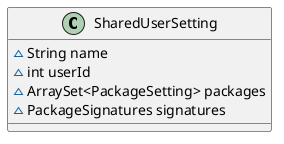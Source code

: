 @startuml
class SharedUserSetting {
    ~ String name
    ~ int userId
    ~ ArraySet<PackageSetting> packages
    ~ PackageSignatures signatures
}
@enduml
